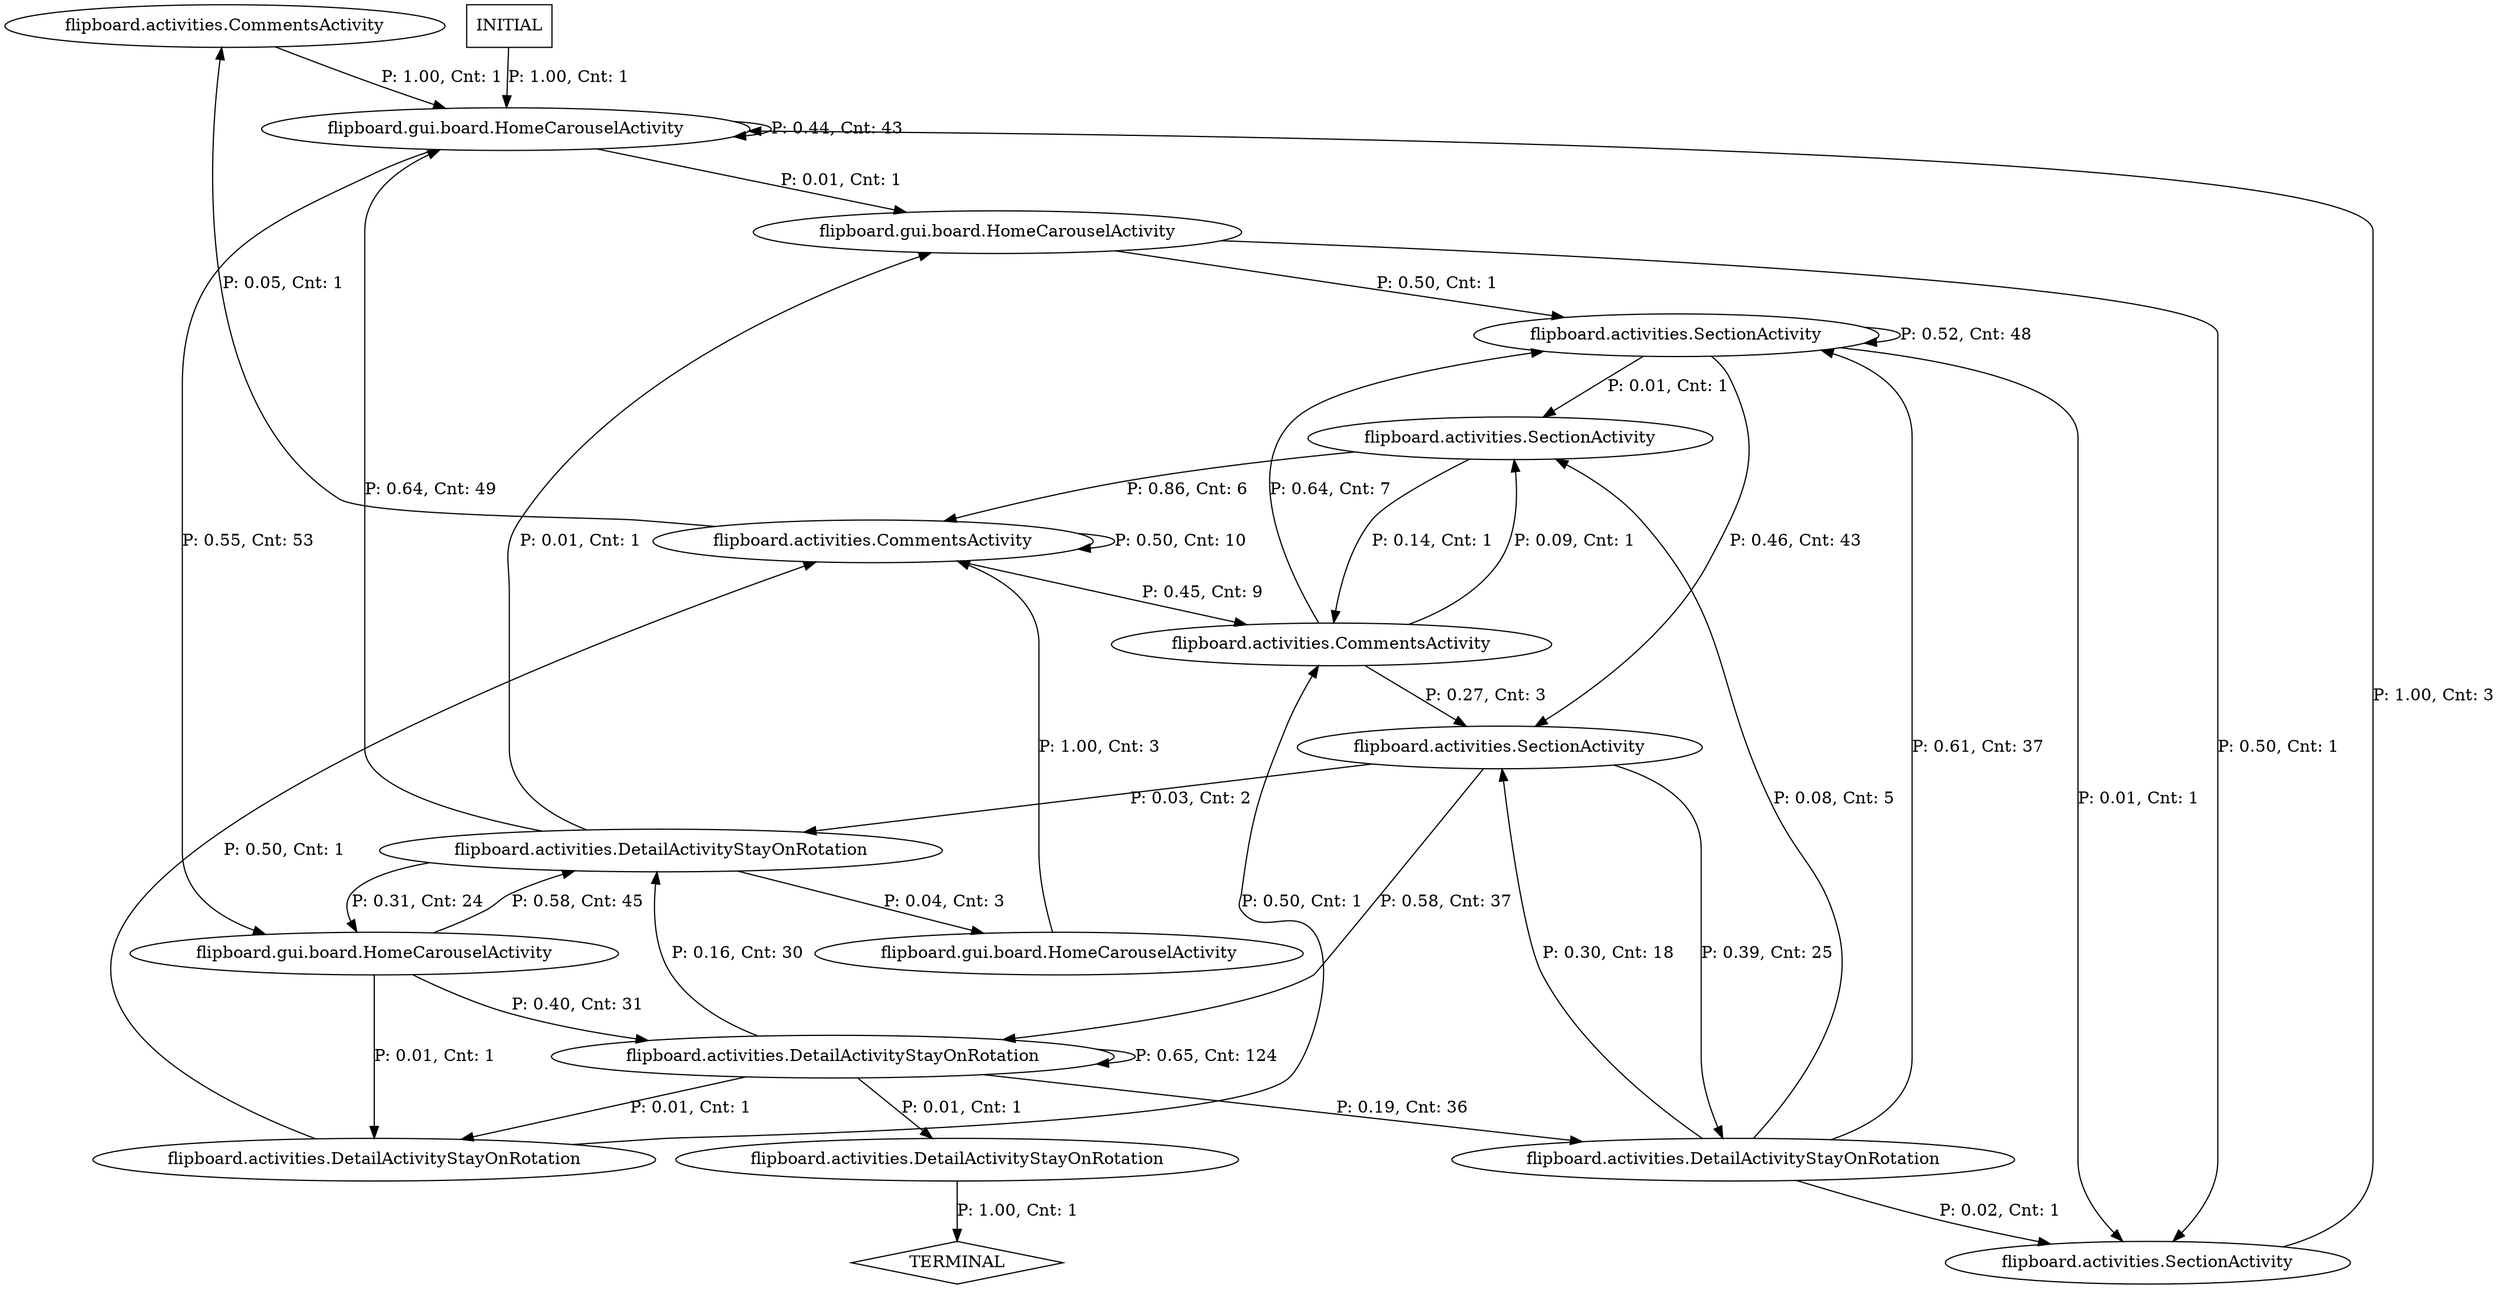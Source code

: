 digraph G {
  0 [label="flipboard.activities.CommentsActivity"];
  1 [label="flipboard.activities.CommentsActivity"];
  2 [label="flipboard.activities.CommentsActivity"];
  3 [label="flipboard.activities.DetailActivityStayOnRotation"];
  4 [label="flipboard.activities.DetailActivityStayOnRotation"];
  5 [label="flipboard.activities.DetailActivityStayOnRotation"];
  6 [label="flipboard.activities.DetailActivityStayOnRotation"];
  7 [label="flipboard.activities.DetailActivityStayOnRotation"];
  8 [label="flipboard.activities.SectionActivity"];
  9 [label="flipboard.activities.SectionActivity"];
  10 [label="flipboard.activities.SectionActivity"];
  11 [label="flipboard.activities.SectionActivity"];
  12 [label="flipboard.gui.board.HomeCarouselActivity"];
  13 [label="flipboard.gui.board.HomeCarouselActivity"];
  14 [label="flipboard.gui.board.HomeCarouselActivity"];
  15 [label="flipboard.gui.board.HomeCarouselActivity"];
  16 [label="TERMINAL",shape=diamond];
  17 [label="INITIAL",shape=box];
0->15 [label="P: 1.00, Cnt: 1"];
1->0 [label="P: 0.05, Cnt: 1"];
1->2 [label="P: 0.45, Cnt: 9"];
1->1 [label="P: 0.50, Cnt: 10"];
2->9 [label="P: 0.09, Cnt: 1"];
2->10 [label="P: 0.27, Cnt: 3"];
2->11 [label="P: 0.64, Cnt: 7"];
3->16 [label="P: 1.00, Cnt: 1"];
4->1 [label="P: 0.50, Cnt: 1"];
4->2 [label="P: 0.50, Cnt: 1"];
5->8 [label="P: 0.02, Cnt: 1"];
5->9 [label="P: 0.08, Cnt: 5"];
5->10 [label="P: 0.30, Cnt: 18"];
5->11 [label="P: 0.61, Cnt: 37"];
6->13 [label="P: 0.01, Cnt: 1"];
6->12 [label="P: 0.04, Cnt: 3"];
6->14 [label="P: 0.31, Cnt: 24"];
6->15 [label="P: 0.64, Cnt: 49"];
7->4 [label="P: 0.01, Cnt: 1"];
7->3 [label="P: 0.01, Cnt: 1"];
7->6 [label="P: 0.16, Cnt: 30"];
7->5 [label="P: 0.19, Cnt: 36"];
7->7 [label="P: 0.65, Cnt: 124"];
8->15 [label="P: 1.00, Cnt: 3"];
9->2 [label="P: 0.14, Cnt: 1"];
9->1 [label="P: 0.86, Cnt: 6"];
10->6 [label="P: 0.03, Cnt: 2"];
10->5 [label="P: 0.39, Cnt: 25"];
10->7 [label="P: 0.58, Cnt: 37"];
11->8 [label="P: 0.01, Cnt: 1"];
11->9 [label="P: 0.01, Cnt: 1"];
11->10 [label="P: 0.46, Cnt: 43"];
11->11 [label="P: 0.52, Cnt: 48"];
12->1 [label="P: 1.00, Cnt: 3"];
13->11 [label="P: 0.50, Cnt: 1"];
13->8 [label="P: 0.50, Cnt: 1"];
14->4 [label="P: 0.01, Cnt: 1"];
14->7 [label="P: 0.40, Cnt: 31"];
14->6 [label="P: 0.58, Cnt: 45"];
15->13 [label="P: 0.01, Cnt: 1"];
15->15 [label="P: 0.44, Cnt: 43"];
15->14 [label="P: 0.55, Cnt: 53"];
17->15 [label="P: 1.00, Cnt: 1"];
}
